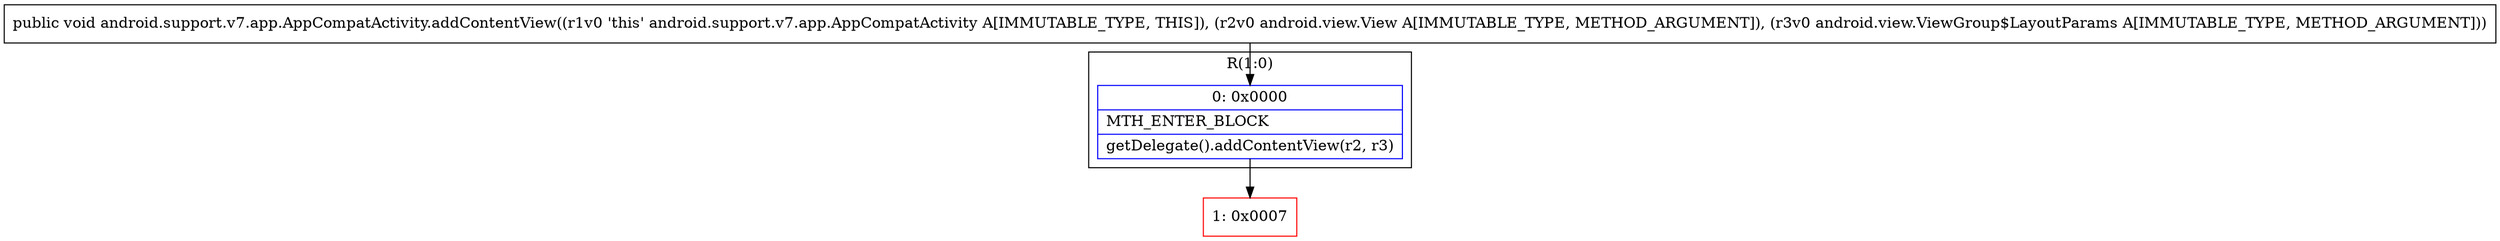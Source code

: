 digraph "CFG forandroid.support.v7.app.AppCompatActivity.addContentView(Landroid\/view\/View;Landroid\/view\/ViewGroup$LayoutParams;)V" {
subgraph cluster_Region_333300897 {
label = "R(1:0)";
node [shape=record,color=blue];
Node_0 [shape=record,label="{0\:\ 0x0000|MTH_ENTER_BLOCK\l|getDelegate().addContentView(r2, r3)\l}"];
}
Node_1 [shape=record,color=red,label="{1\:\ 0x0007}"];
MethodNode[shape=record,label="{public void android.support.v7.app.AppCompatActivity.addContentView((r1v0 'this' android.support.v7.app.AppCompatActivity A[IMMUTABLE_TYPE, THIS]), (r2v0 android.view.View A[IMMUTABLE_TYPE, METHOD_ARGUMENT]), (r3v0 android.view.ViewGroup$LayoutParams A[IMMUTABLE_TYPE, METHOD_ARGUMENT])) }"];
MethodNode -> Node_0;
Node_0 -> Node_1;
}

